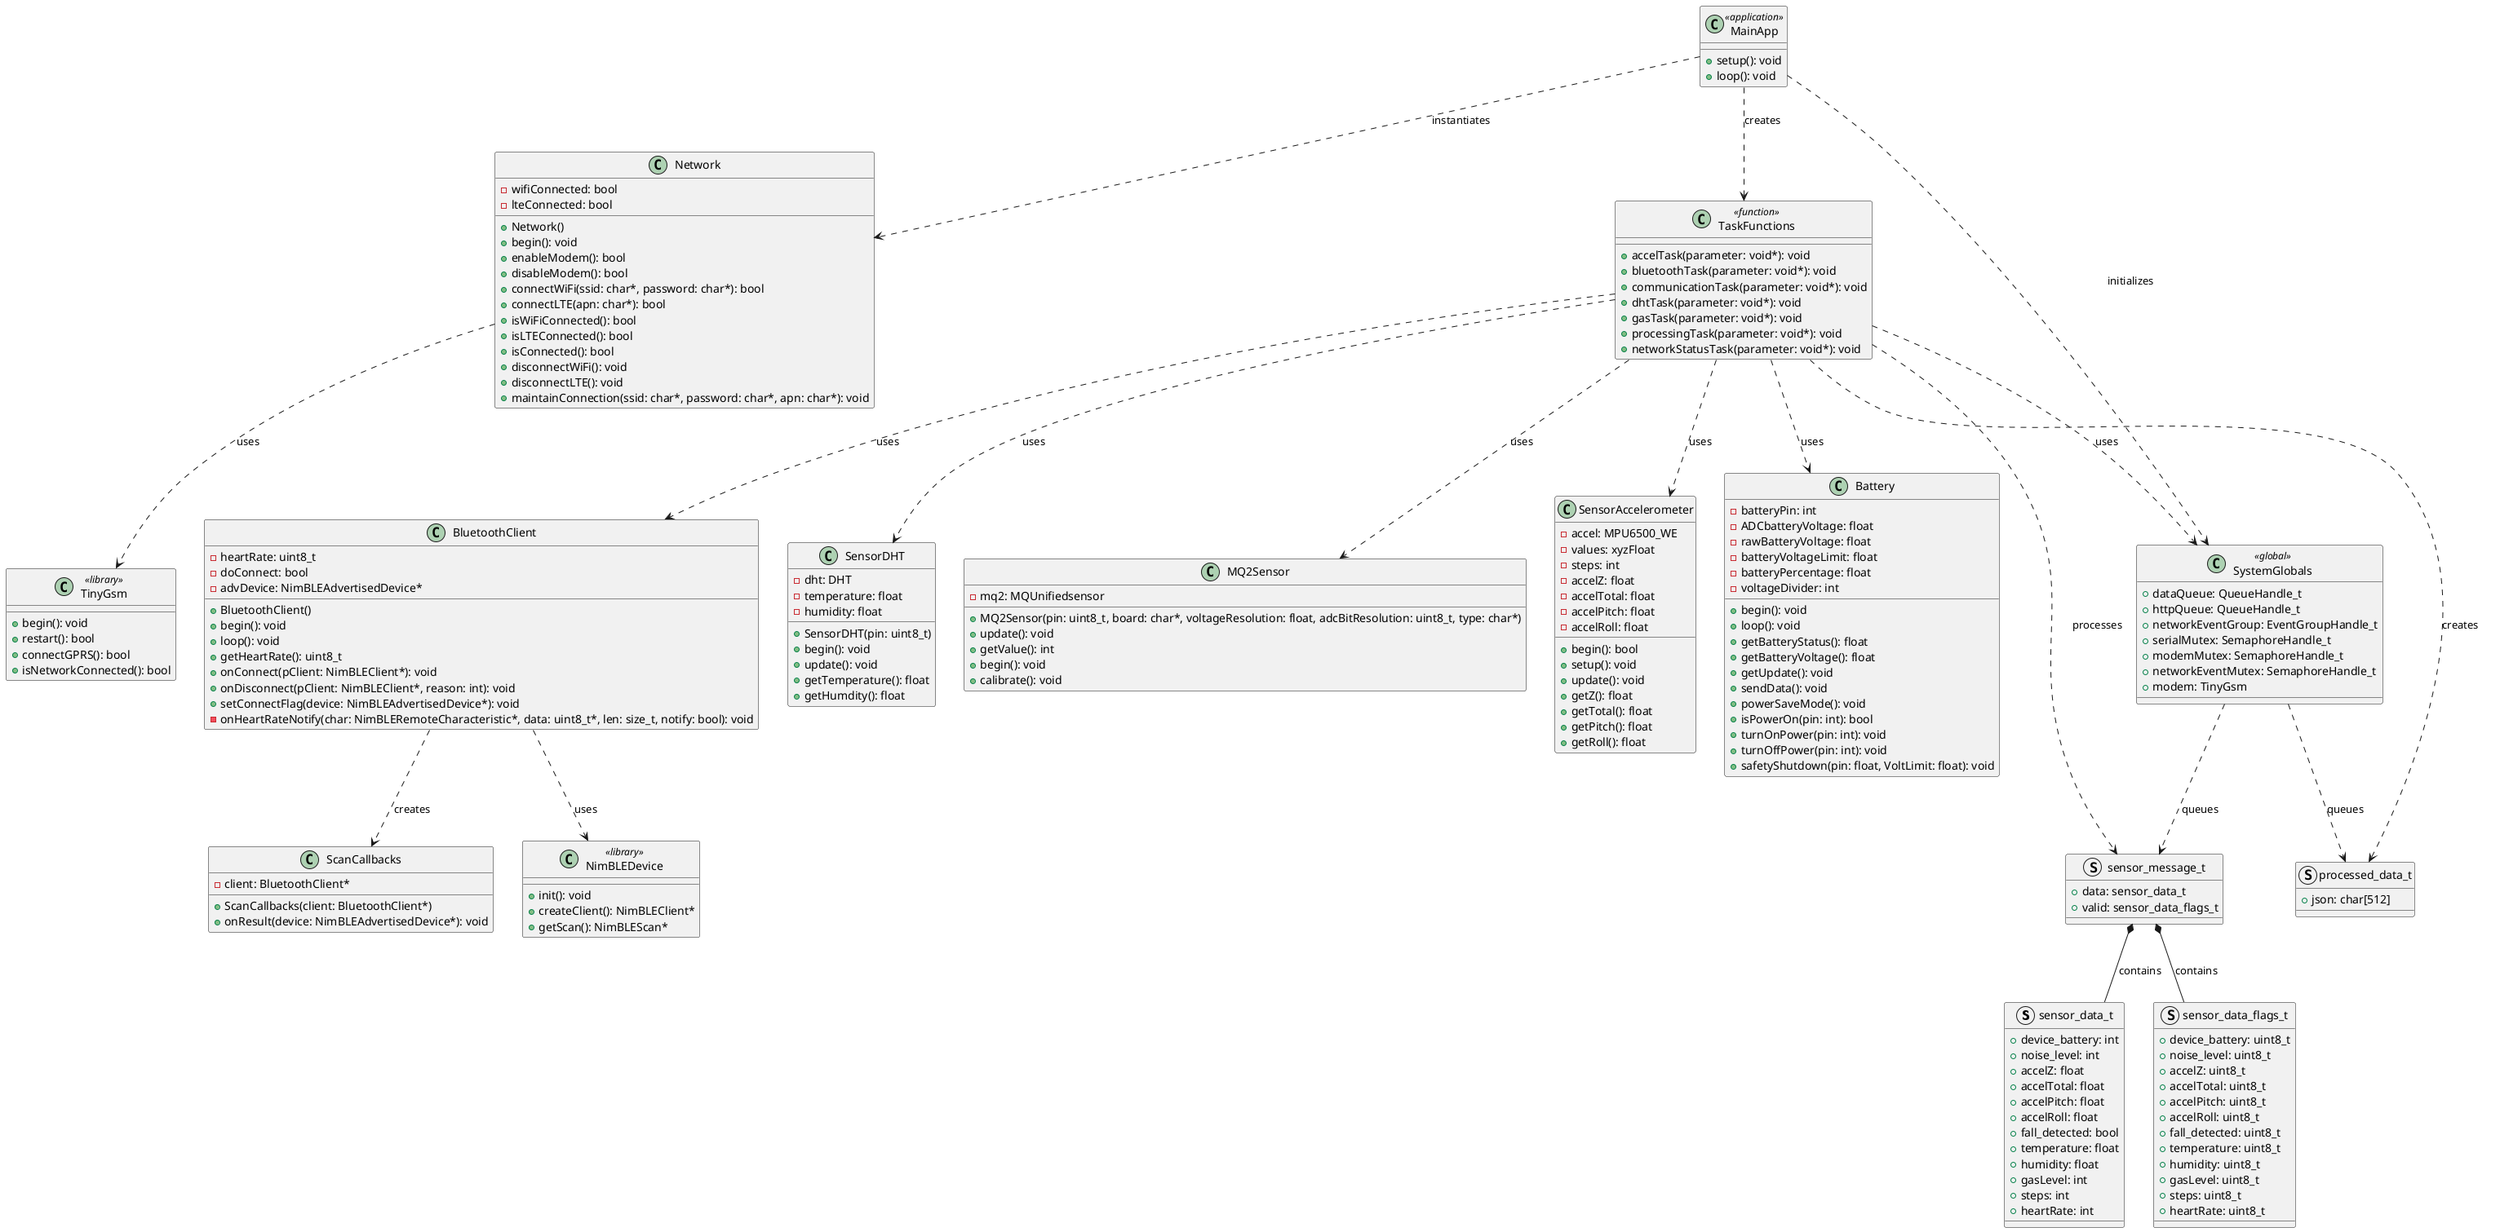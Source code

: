 @startuml sentinel

' Core Data Structures
struct sensor_data_t {
    +device_battery: int
    +noise_level: int
    +accelZ: float
    +accelTotal: float
    +accelPitch: float
    +accelRoll: float
    +fall_detected: bool
    +temperature: float
    +humidity: float
    +gasLevel: int
    +steps: int
    +heartRate: int
}

struct sensor_data_flags_t {
    +device_battery: uint8_t
    +noise_level: uint8_t
    +accelZ: uint8_t
    +accelTotal: uint8_t
    +accelPitch: uint8_t
    +accelRoll: uint8_t
    +fall_detected: uint8_t
    +temperature: uint8_t
    +humidity: uint8_t
    +gasLevel: uint8_t
    +steps: uint8_t
    +heartRate: uint8_t
}

struct sensor_message_t {
    +data: sensor_data_t
    +valid: sensor_data_flags_t
}

struct processed_data_t {
    +json: char[512]
}

' Network Management
class Network {
    -wifiConnected: bool
    -lteConnected: bool
    +Network()
    +begin(): void
    +enableModem(): bool
    +disableModem(): bool
    +connectWiFi(ssid: char*, password: char*): bool
    +connectLTE(apn: char*): bool
    +isWiFiConnected(): bool
    +isLTEConnected(): bool
    +isConnected(): bool
    +disconnectWiFi(): void
    +disconnectLTE(): void
    +maintainConnection(ssid: char*, password: char*, apn: char*): void
}

' Bluetooth Client for Heart Rate Monitoring
class BluetoothClient {
    -heartRate: uint8_t
    -doConnect: bool
    -advDevice: NimBLEAdvertisedDevice*
    +BluetoothClient()
    +begin(): void
    +loop(): void
    +getHeartRate(): uint8_t
    +onConnect(pClient: NimBLEClient*): void
    +onDisconnect(pClient: NimBLEClient*, reason: int): void
    +setConnectFlag(device: NimBLEAdvertisedDevice*): void
    -onHeartRateNotify(char: NimBLERemoteCharacteristic*, data: uint8_t*, len: size_t, notify: bool): void
}

class ScanCallbacks {
    -client: BluetoothClient*
    +ScanCallbacks(client: BluetoothClient*)
    +onResult(device: NimBLEAdvertisedDevice*): void
}

' Sensor Classes
class SensorDHT {
    -dht: DHT
    -temperature: float
    -humidity: float
    +SensorDHT(pin: uint8_t)
    +begin(): void
    +update(): void
    +getTemperature(): float
    +getHumdity(): float
}

class MQ2Sensor {
    -mq2: MQUnifiedsensor
    +MQ2Sensor(pin: uint8_t, board: char*, voltageResolution: float, adcBitResolution: uint8_t, type: char*)
    +update(): void
    +getValue(): int
    +begin(): void
    +calibrate(): void
}

class SensorAccelerometer {
    -accel: MPU6500_WE
    -values: xyzFloat
    -steps: int
    -accelZ: float
    -accelTotal: float
    -accelPitch: float
    -accelRoll: float
    +begin(): bool
    +setup(): void
    +update(): void
    +getZ(): float
    +getTotal(): float
    +getPitch(): float
    +getRoll(): float
}

' Battery Management
class Battery {
    -batteryPin: int
    -ADCbatteryVoltage: float
    -rawBatteryVoltage: float
    -batteryVoltageLimit: float
    -batteryPercentage: float
    -voltageDivider: int
    +begin(): void
    +loop(): void
    +getBatteryStatus(): float
    +getBatteryVoltage(): float
    +getUpdate(): void
    +sendData(): void
    +powerSaveMode(): void
    +isPowerOn(pin: int): bool
    +turnOnPower(pin: int): void
    +turnOffPower(pin: int): void
    +safetyShutdown(pin: float, VoltLimit: float): void
}

' FreeRTOS Task Functions
class TaskFunctions <<function>> {
    +accelTask(parameter: void*): void
    +bluetoothTask(parameter: void*): void
    +communicationTask(parameter: void*): void
    +dhtTask(parameter: void*): void
    +gasTask(parameter: void*): void
    +processingTask(parameter: void*): void
    +networkStatusTask(parameter: void*): void
}

' Global System Components
class SystemGlobals <<global>> {
    +dataQueue: QueueHandle_t
    +httpQueue: QueueHandle_t
    +networkEventGroup: EventGroupHandle_t
    +serialMutex: SemaphoreHandle_t
    +modemMutex: SemaphoreHandle_t
    +networkEventMutex: SemaphoreHandle_t
    +modem: TinyGsm
}

' External Libraries (shown for completeness)
class TinyGsm <<library>> {
    +begin(): void
    +restart(): bool
    +connectGPRS(): bool
    +isNetworkConnected(): bool
}

class NimBLEDevice <<library>> {
    +init(): void
    +createClient(): NimBLEClient*
    +getScan(): NimBLEScan*
}

' Main Application (main.cpp functions)
class MainApp <<application>> {
    +setup(): void
    +loop(): void
}

' Relationships
sensor_message_t *-- sensor_data_t : contains
sensor_message_t *-- sensor_data_flags_t : contains

TaskFunctions ..> SystemGlobals : uses
TaskFunctions ..> sensor_message_t : processes
TaskFunctions ..> processed_data_t : creates

Network ..> TinyGsm : uses
BluetoothClient ..> NimBLEDevice : uses
BluetoothClient ..> ScanCallbacks : creates

MainApp ..> TaskFunctions : creates
MainApp ..> SystemGlobals : initializes
MainApp ..> Network : instantiates

TaskFunctions ..> SensorDHT : uses
TaskFunctions ..> MQ2Sensor : uses  
TaskFunctions ..> SensorAccelerometer : uses
TaskFunctions ..> BluetoothClient : uses
TaskFunctions ..> Battery : uses

SystemGlobals ..> sensor_message_t : queues
SystemGlobals ..> processed_data_t : queues

@enduml